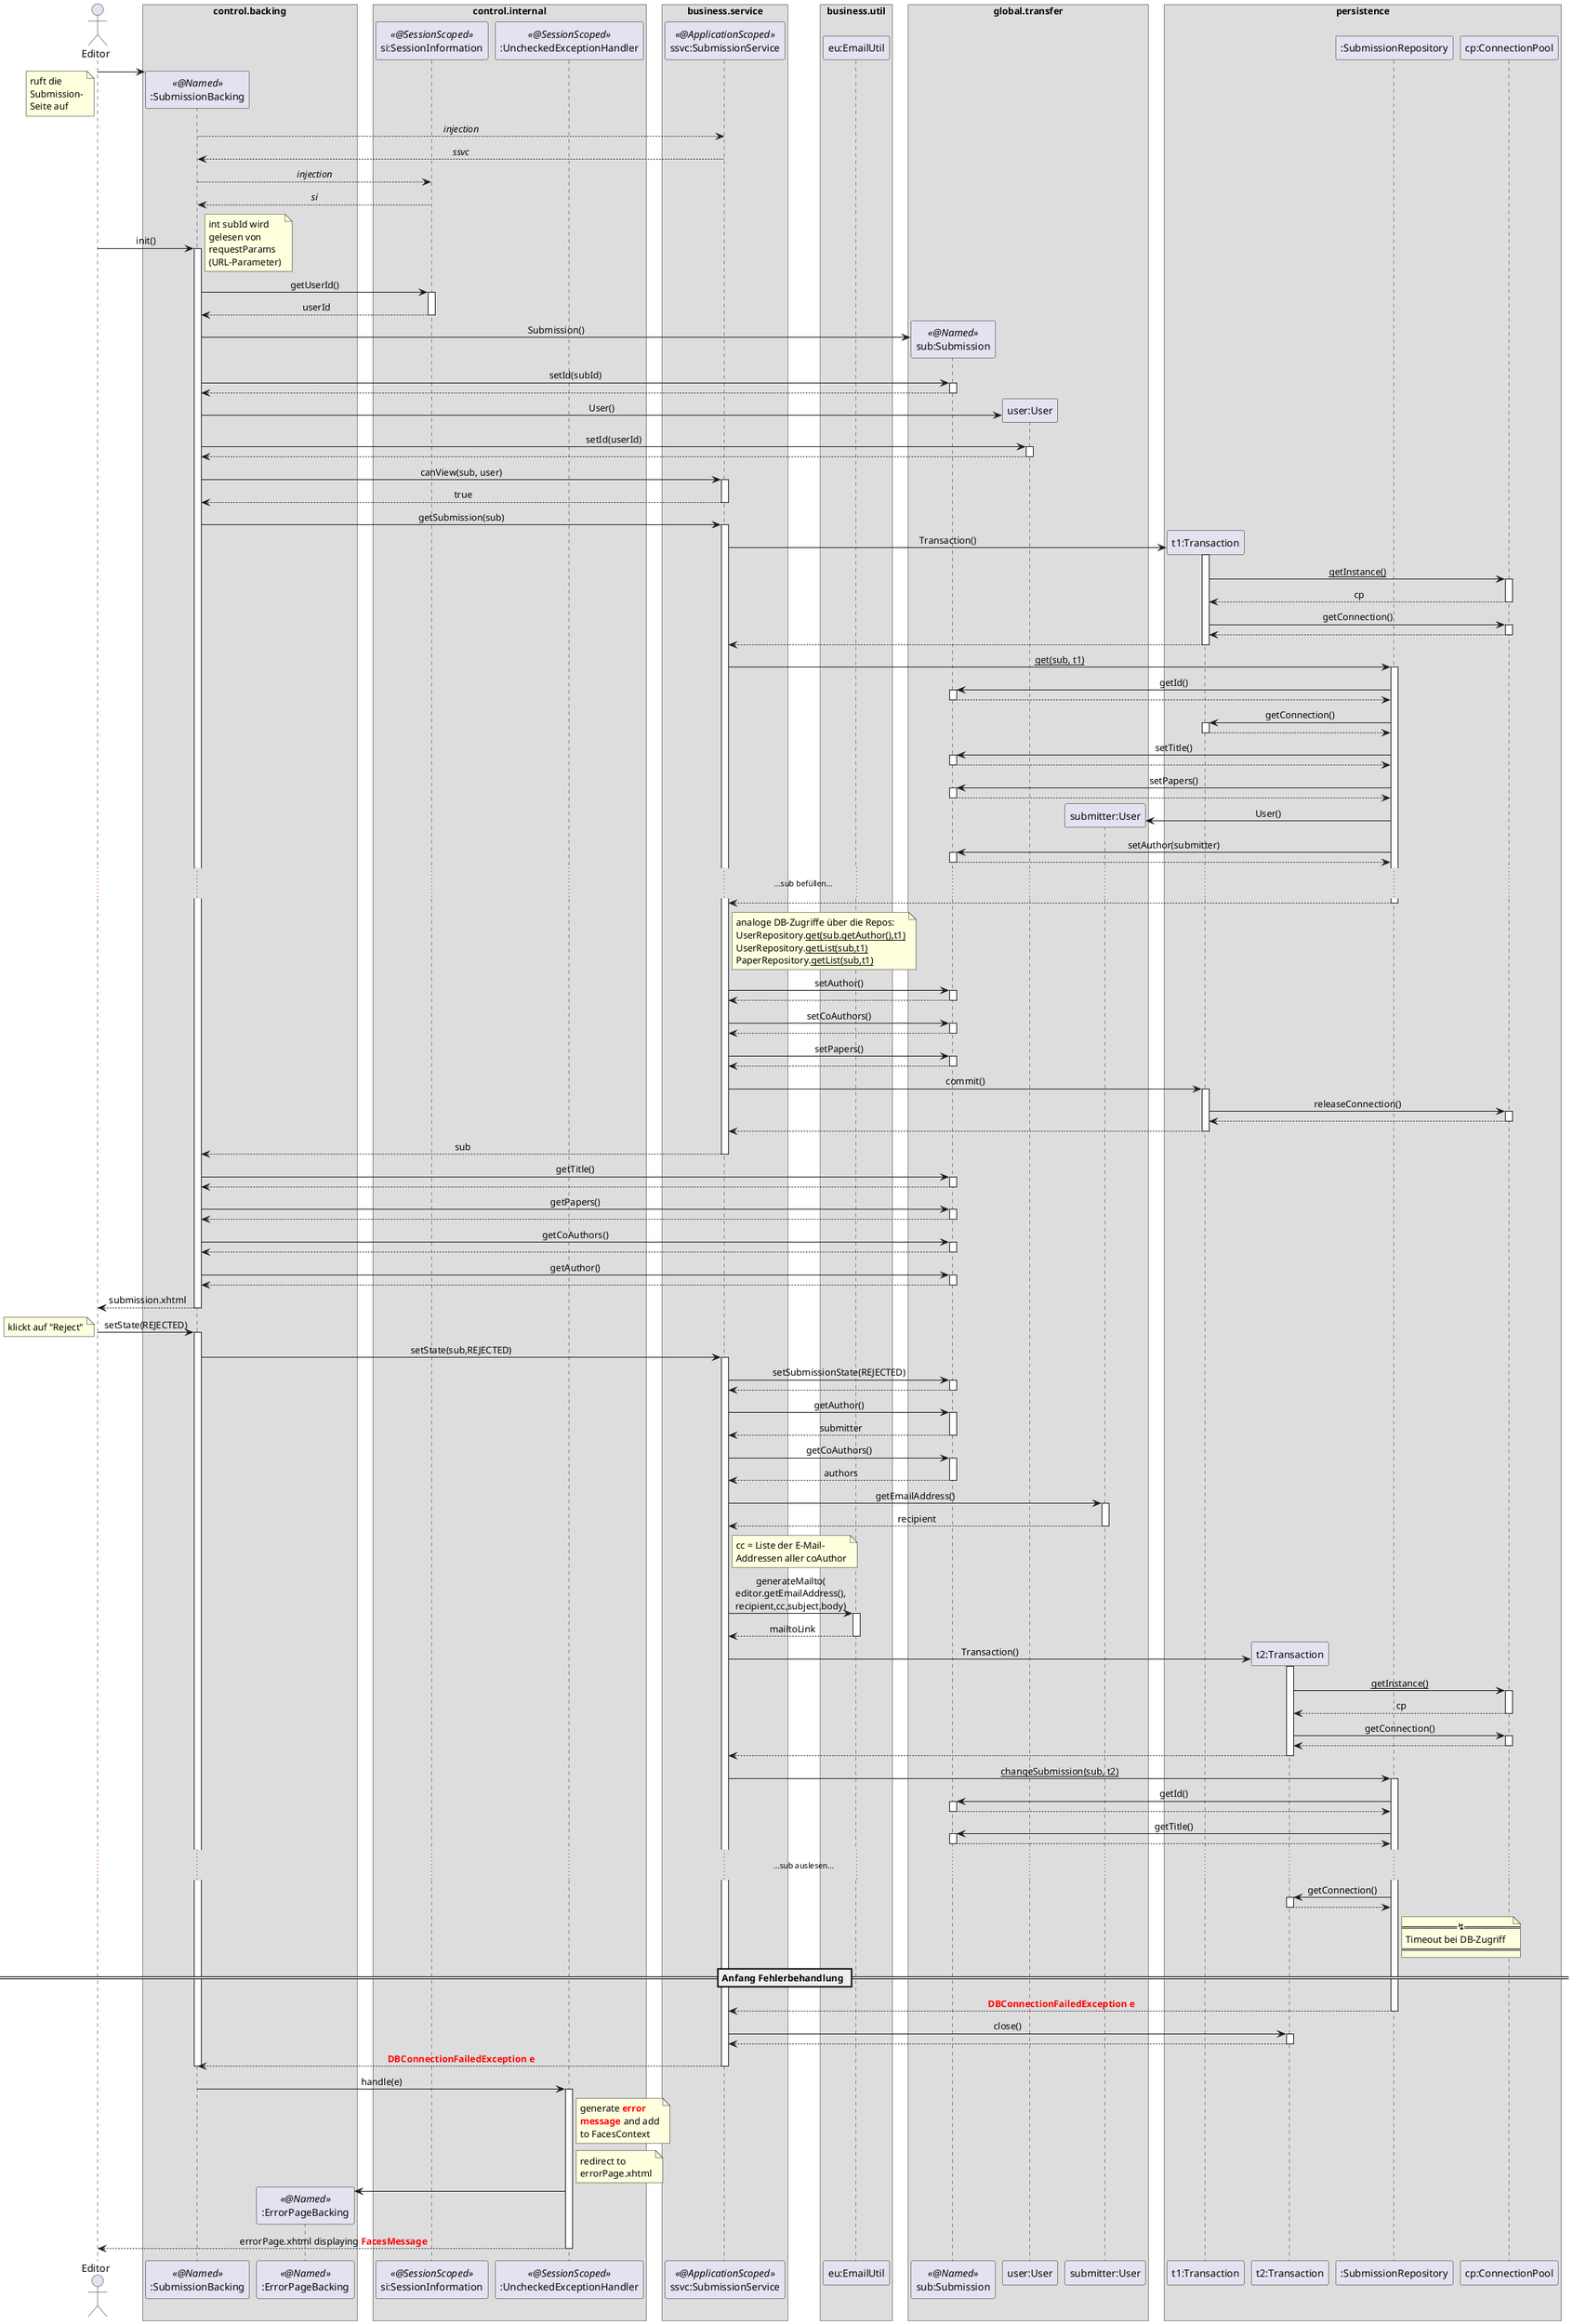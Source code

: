 @startuml
'https://plantuml.com/sequence-diagram

'!theme aws-orange
skinparam sequenceMessageAlign center
skinparam BoxPadding 10
'skinparam LifelineStrategy nosolid
'autonumber
'autoactivate on
'hide footbox

actor Editor as editor

box "control.backing"
    participant ":SubmissionBacking" as sb << @Named >>
    participant ":ErrorPageBacking" as epb << @Named >>
end box
box "control.internal"
    participant "si:SessionInformation" as si << @SessionScoped >>
    participant ":UncheckedExceptionHandler" as eh << @SessionScoped >>
end box
'box "???"
'    participant ":ResourceBundle" as rscBundle
'end box
box "business.service"
    participant "ssvc:SubmissionService" as ssvc << @ApplicationScoped >>
end box
box "business.util"
    participant "eu:EmailUtil" as eu
end box
box "global.transfer"
    participant "sub:Submission" as sub << @Named >>
    participant "user:User" as usr
'    participant "paper:Paper" as paper
    participant "submitter:User" as submitter
end box
box persistence
    participant "t1:Transaction" as t1
    participant "t2:Transaction" as t2
    participant ":SubmissionRepository" as sr
    participant "cp:ConnectionPool" as cp
end box

create sb
editor -> sb
note left
    ruft die
    Submission-
    Seite auf
end note
sb --> ssvc : //injection//
return //ssvc//
sb --> si : //injection//
return //si//
editor -> sb : init()
activate sb
    note right
        int subId wird
        gelesen von
        requestParams
        (URL-Parameter)
    end note
    sb -> si ++ : getUserId()
    return userId
    sb -> sub ** : Submission()
    sb -> sub : setId(subId)
    activate sub
    return
    sb -> usr ** : User()
    sb -> usr ++ : setId(userId)
    return
    sb -> ssvc ++ : canView(sub, user)
    return true

    sb -> ssvc : getSubmission(sub)
    activate ssvc
        ssvc -> t1 ** : Transaction()
        activate t1
            t1 -> cp : __getInstance()__
            activate cp
            return cp
            t1 -> cp : getConnection()
            activate cp
            return
        return
        ssvc -> sr : __get(sub, t1)__
        activate sr
            sr -> sub : getId()
            activate sub
            return
            sr -> t1 ++ : getConnection()
            return
            sr -> sub : setTitle()
            activate sub
            return
            sr -> sub : setPapers()
            activate sub
            return
            sr -> submitter ** : User()
            sr -> sub : setAuthor(submitter)
            activate sub
            return
            ......sub befüllen......
        return
        note right of ssvc
            analoge DB-Zugriffe über die Repos:
            UserRepository.__get(sub.getAuthor(),t1)__
            UserRepository.__getList(sub,t1)__
            PaperRepository.__getList(sub,t1)__
        end note
        ssvc -> sub ++ : setAuthor()
                return
                ssvc -> sub ++ : setCoAuthors()
                return
                ssvc -> sub ++ : setPapers()
                return
        ssvc -> t1 ++ : commit()
            t1 -> cp ++ : releaseConnection()
            return
        return
'        destroy t1
    return sub
    sb -> sub ++ : getTitle()
    return
    sb -> sub ++ : getPapers()
    return
    sb -> sub ++ : getCoAuthors()
    return
    sb -> sub ++ : getAuthor()
    return
return submission.xhtml


editor -> sb : setState(REJECTED)
note left
    klickt auf "Reject"
end note
activate sb
    sb -> ssvc : setState(sub,REJECTED)
    activate ssvc
        ssvc -> sub ++ : setSubmissionState(REJECTED)
        return
        ssvc -> sub : getAuthor()
        activate sub
        return submitter
        ssvc -> sub : getCoAuthors()
        activate sub
        return authors
        ssvc -> submitter : getEmailAddress()
        activate submitter
        return recipient
        note right of ssvc
            cc = Liste der E-Mail-
            Addressen aller coAuthor
        end note
'        subService -> rscBundle : getRejectionEmailSubject()
'        activate rscBundle
'        return subject
'        subService -> rscBundle : getRejectionEmailBody()
'        activate rscBundle
'        return body

        ssvc -> eu : generateMailto(\neditor.getEmailAddress(),\nrecipient,cc,subject,body)
        activate eu
        return mailtoLink

        ssvc -> t2 ** : Transaction()
        activate t2
            t2 -> cp : __getInstance()__
            activate cp
            return cp
            t2 -> cp : getConnection()
            activate cp
            return
        return

        ssvc -> sr : __changeSubmission(sub, t2)__
        activate sr
            sr -> sub ++ : getId()
            return
            sr -> sub ++ : getTitle()
            return
'            sr -> sub ++ : getPapers()
'            return
            ......sub auslesen......
            sr -> t2 ++ : getConnection()
            return

        note right of sr
        == ↯ ==
        Timeout bei DB-Zugriff
        ====
        end note

== Anfang Fehlerbehandlung ==
        return <font color=red><b>DBConnectionFailedException e

        ssvc -> t2 ++ : close()
        return

    return <font color=red><b>DBConnectionFailedException e
deactivate sb

sb -> eh ++ : handle(e)
    note right of eh
    generate <font color=red><b>error</b></font>
    <font color=red><b>message</b></font> and add
    to FacesContext
    end note
    note right of eh
    redirect to
    errorPage.xhtml
    end note

    eh -> epb **
    eh --> editor : errorPage.xhtml displaying <font color=red><b>FacesMessage</b></font>
deactivate eh

'note left
'Die Ablehnung war
'nicht erfolgreich
'end note


@enduml